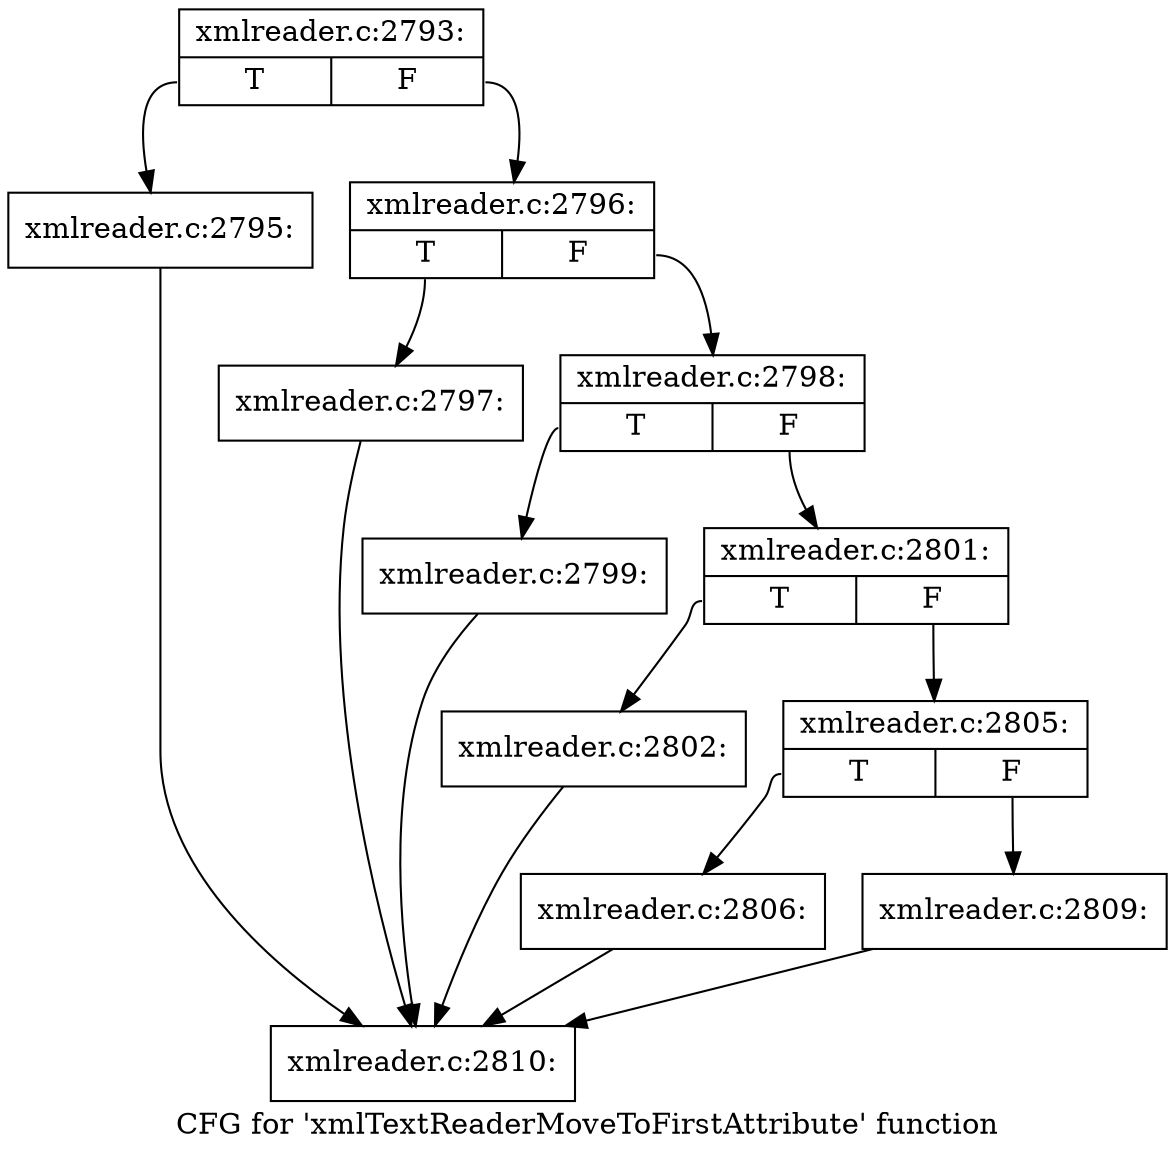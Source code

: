 digraph "CFG for 'xmlTextReaderMoveToFirstAttribute' function" {
	label="CFG for 'xmlTextReaderMoveToFirstAttribute' function";

	Node0x478fda0 [shape=record,label="{xmlreader.c:2793:|{<s0>T|<s1>F}}"];
	Node0x478fda0:s0 -> Node0x478fc10;
	Node0x478fda0:s1 -> Node0x478fc60;
	Node0x478fc10 [shape=record,label="{xmlreader.c:2795:}"];
	Node0x478fc10 -> Node0x47843e0;
	Node0x478fc60 [shape=record,label="{xmlreader.c:2796:|{<s0>T|<s1>F}}"];
	Node0x478fc60:s0 -> Node0x4784900;
	Node0x478fc60:s1 -> Node0x4784950;
	Node0x4784900 [shape=record,label="{xmlreader.c:2797:}"];
	Node0x4784900 -> Node0x47843e0;
	Node0x4784950 [shape=record,label="{xmlreader.c:2798:|{<s0>T|<s1>F}}"];
	Node0x4784950:s0 -> Node0x4790e50;
	Node0x4784950:s1 -> Node0x4790ea0;
	Node0x4790e50 [shape=record,label="{xmlreader.c:2799:}"];
	Node0x4790e50 -> Node0x47843e0;
	Node0x4790ea0 [shape=record,label="{xmlreader.c:2801:|{<s0>T|<s1>F}}"];
	Node0x4790ea0:s0 -> Node0x4791590;
	Node0x4790ea0:s1 -> Node0x47915e0;
	Node0x4791590 [shape=record,label="{xmlreader.c:2802:}"];
	Node0x4791590 -> Node0x47843e0;
	Node0x47915e0 [shape=record,label="{xmlreader.c:2805:|{<s0>T|<s1>F}}"];
	Node0x47915e0:s0 -> Node0x4792330;
	Node0x47915e0:s1 -> Node0x4792380;
	Node0x4792330 [shape=record,label="{xmlreader.c:2806:}"];
	Node0x4792330 -> Node0x47843e0;
	Node0x4792380 [shape=record,label="{xmlreader.c:2809:}"];
	Node0x4792380 -> Node0x47843e0;
	Node0x47843e0 [shape=record,label="{xmlreader.c:2810:}"];
}
